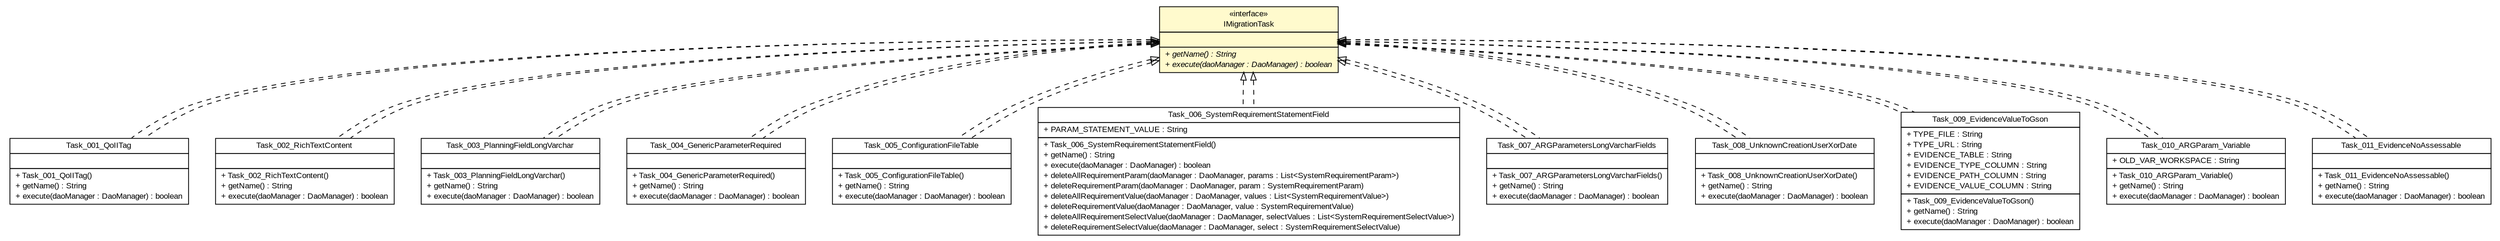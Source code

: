 #!/usr/local/bin/dot
#
# Class diagram 
# Generated by UMLGraph version R5_6-24-gf6e263 (http://www.umlgraph.org/)
#

digraph G {
	edge [fontname="arial",fontsize=10,labelfontname="arial",labelfontsize=10];
	node [fontname="arial",fontsize=10,shape=plaintext];
	nodesep=0.25;
	ranksep=0.5;
	// gov.sandia.cf.dao.migration.IMigrationTask
	c167680 [label=<<table title="gov.sandia.cf.dao.migration.IMigrationTask" border="0" cellborder="1" cellspacing="0" cellpadding="2" port="p" bgcolor="lemonChiffon" href="./IMigrationTask.html">
		<tr><td><table border="0" cellspacing="0" cellpadding="1">
<tr><td align="center" balign="center"> &#171;interface&#187; </td></tr>
<tr><td align="center" balign="center"> IMigrationTask </td></tr>
		</table></td></tr>
		<tr><td><table border="0" cellspacing="0" cellpadding="1">
<tr><td align="left" balign="left">  </td></tr>
		</table></td></tr>
		<tr><td><table border="0" cellspacing="0" cellpadding="1">
<tr><td align="left" balign="left"><font face="arial italic" point-size="10.0"> + getName() : String </font></td></tr>
<tr><td align="left" balign="left"><font face="arial italic" point-size="10.0"> + execute(daoManager : DaoManager) : boolean </font></td></tr>
		</table></td></tr>
		</table>>, URL="./IMigrationTask.html", fontname="arial", fontcolor="black", fontsize=10.0];
	// gov.sandia.cf.dao.migration.tasks.Task_001_QoIITag
	c167681 [label=<<table title="gov.sandia.cf.dao.migration.tasks.Task_001_QoIITag" border="0" cellborder="1" cellspacing="0" cellpadding="2" port="p" href="./tasks/Task_001_QoIITag.html">
		<tr><td><table border="0" cellspacing="0" cellpadding="1">
<tr><td align="center" balign="center"> Task_001_QoIITag </td></tr>
		</table></td></tr>
		<tr><td><table border="0" cellspacing="0" cellpadding="1">
<tr><td align="left" balign="left">  </td></tr>
		</table></td></tr>
		<tr><td><table border="0" cellspacing="0" cellpadding="1">
<tr><td align="left" balign="left"> + Task_001_QoIITag() </td></tr>
<tr><td align="left" balign="left"> + getName() : String </td></tr>
<tr><td align="left" balign="left"> + execute(daoManager : DaoManager) : boolean </td></tr>
		</table></td></tr>
		</table>>, URL="./tasks/Task_001_QoIITag.html", fontname="arial", fontcolor="black", fontsize=10.0];
	// gov.sandia.cf.dao.migration.tasks.Task_002_RichTextContent
	c167682 [label=<<table title="gov.sandia.cf.dao.migration.tasks.Task_002_RichTextContent" border="0" cellborder="1" cellspacing="0" cellpadding="2" port="p" href="./tasks/Task_002_RichTextContent.html">
		<tr><td><table border="0" cellspacing="0" cellpadding="1">
<tr><td align="center" balign="center"> Task_002_RichTextContent </td></tr>
		</table></td></tr>
		<tr><td><table border="0" cellspacing="0" cellpadding="1">
<tr><td align="left" balign="left">  </td></tr>
		</table></td></tr>
		<tr><td><table border="0" cellspacing="0" cellpadding="1">
<tr><td align="left" balign="left"> + Task_002_RichTextContent() </td></tr>
<tr><td align="left" balign="left"> + getName() : String </td></tr>
<tr><td align="left" balign="left"> + execute(daoManager : DaoManager) : boolean </td></tr>
		</table></td></tr>
		</table>>, URL="./tasks/Task_002_RichTextContent.html", fontname="arial", fontcolor="black", fontsize=10.0];
	// gov.sandia.cf.dao.migration.tasks.Task_003_PlanningFieldLongVarchar
	c167683 [label=<<table title="gov.sandia.cf.dao.migration.tasks.Task_003_PlanningFieldLongVarchar" border="0" cellborder="1" cellspacing="0" cellpadding="2" port="p" href="./tasks/Task_003_PlanningFieldLongVarchar.html">
		<tr><td><table border="0" cellspacing="0" cellpadding="1">
<tr><td align="center" balign="center"> Task_003_PlanningFieldLongVarchar </td></tr>
		</table></td></tr>
		<tr><td><table border="0" cellspacing="0" cellpadding="1">
<tr><td align="left" balign="left">  </td></tr>
		</table></td></tr>
		<tr><td><table border="0" cellspacing="0" cellpadding="1">
<tr><td align="left" balign="left"> + Task_003_PlanningFieldLongVarchar() </td></tr>
<tr><td align="left" balign="left"> + getName() : String </td></tr>
<tr><td align="left" balign="left"> + execute(daoManager : DaoManager) : boolean </td></tr>
		</table></td></tr>
		</table>>, URL="./tasks/Task_003_PlanningFieldLongVarchar.html", fontname="arial", fontcolor="black", fontsize=10.0];
	// gov.sandia.cf.dao.migration.tasks.Task_004_GenericParameterRequired
	c167684 [label=<<table title="gov.sandia.cf.dao.migration.tasks.Task_004_GenericParameterRequired" border="0" cellborder="1" cellspacing="0" cellpadding="2" port="p" href="./tasks/Task_004_GenericParameterRequired.html">
		<tr><td><table border="0" cellspacing="0" cellpadding="1">
<tr><td align="center" balign="center"> Task_004_GenericParameterRequired </td></tr>
		</table></td></tr>
		<tr><td><table border="0" cellspacing="0" cellpadding="1">
<tr><td align="left" balign="left">  </td></tr>
		</table></td></tr>
		<tr><td><table border="0" cellspacing="0" cellpadding="1">
<tr><td align="left" balign="left"> + Task_004_GenericParameterRequired() </td></tr>
<tr><td align="left" balign="left"> + getName() : String </td></tr>
<tr><td align="left" balign="left"> + execute(daoManager : DaoManager) : boolean </td></tr>
		</table></td></tr>
		</table>>, URL="./tasks/Task_004_GenericParameterRequired.html", fontname="arial", fontcolor="black", fontsize=10.0];
	// gov.sandia.cf.dao.migration.tasks.Task_005_ConfigurationFileTable
	c167685 [label=<<table title="gov.sandia.cf.dao.migration.tasks.Task_005_ConfigurationFileTable" border="0" cellborder="1" cellspacing="0" cellpadding="2" port="p" href="./tasks/Task_005_ConfigurationFileTable.html">
		<tr><td><table border="0" cellspacing="0" cellpadding="1">
<tr><td align="center" balign="center"> Task_005_ConfigurationFileTable </td></tr>
		</table></td></tr>
		<tr><td><table border="0" cellspacing="0" cellpadding="1">
<tr><td align="left" balign="left">  </td></tr>
		</table></td></tr>
		<tr><td><table border="0" cellspacing="0" cellpadding="1">
<tr><td align="left" balign="left"> + Task_005_ConfigurationFileTable() </td></tr>
<tr><td align="left" balign="left"> + getName() : String </td></tr>
<tr><td align="left" balign="left"> + execute(daoManager : DaoManager) : boolean </td></tr>
		</table></td></tr>
		</table>>, URL="./tasks/Task_005_ConfigurationFileTable.html", fontname="arial", fontcolor="black", fontsize=10.0];
	// gov.sandia.cf.dao.migration.tasks.Task_006_SystemRequirementStatementField
	c167686 [label=<<table title="gov.sandia.cf.dao.migration.tasks.Task_006_SystemRequirementStatementField" border="0" cellborder="1" cellspacing="0" cellpadding="2" port="p" href="./tasks/Task_006_SystemRequirementStatementField.html">
		<tr><td><table border="0" cellspacing="0" cellpadding="1">
<tr><td align="center" balign="center"> Task_006_SystemRequirementStatementField </td></tr>
		</table></td></tr>
		<tr><td><table border="0" cellspacing="0" cellpadding="1">
<tr><td align="left" balign="left"> + PARAM_STATEMENT_VALUE : String </td></tr>
		</table></td></tr>
		<tr><td><table border="0" cellspacing="0" cellpadding="1">
<tr><td align="left" balign="left"> + Task_006_SystemRequirementStatementField() </td></tr>
<tr><td align="left" balign="left"> + getName() : String </td></tr>
<tr><td align="left" balign="left"> + execute(daoManager : DaoManager) : boolean </td></tr>
<tr><td align="left" balign="left"> + deleteAllRequirementParam(daoManager : DaoManager, params : List&lt;SystemRequirementParam&gt;) </td></tr>
<tr><td align="left" balign="left"> + deleteRequirementParam(daoManager : DaoManager, param : SystemRequirementParam) </td></tr>
<tr><td align="left" balign="left"> + deleteAllRequirementValue(daoManager : DaoManager, values : List&lt;SystemRequirementValue&gt;) </td></tr>
<tr><td align="left" balign="left"> + deleteRequirementValue(daoManager : DaoManager, value : SystemRequirementValue) </td></tr>
<tr><td align="left" balign="left"> + deleteAllRequirementSelectValue(daoManager : DaoManager, selectValues : List&lt;SystemRequirementSelectValue&gt;) </td></tr>
<tr><td align="left" balign="left"> + deleteRequirementSelectValue(daoManager : DaoManager, select : SystemRequirementSelectValue) </td></tr>
		</table></td></tr>
		</table>>, URL="./tasks/Task_006_SystemRequirementStatementField.html", fontname="arial", fontcolor="black", fontsize=10.0];
	// gov.sandia.cf.dao.migration.tasks.Task_007_ARGParametersLongVarcharFields
	c167687 [label=<<table title="gov.sandia.cf.dao.migration.tasks.Task_007_ARGParametersLongVarcharFields" border="0" cellborder="1" cellspacing="0" cellpadding="2" port="p" href="./tasks/Task_007_ARGParametersLongVarcharFields.html">
		<tr><td><table border="0" cellspacing="0" cellpadding="1">
<tr><td align="center" balign="center"> Task_007_ARGParametersLongVarcharFields </td></tr>
		</table></td></tr>
		<tr><td><table border="0" cellspacing="0" cellpadding="1">
<tr><td align="left" balign="left">  </td></tr>
		</table></td></tr>
		<tr><td><table border="0" cellspacing="0" cellpadding="1">
<tr><td align="left" balign="left"> + Task_007_ARGParametersLongVarcharFields() </td></tr>
<tr><td align="left" balign="left"> + getName() : String </td></tr>
<tr><td align="left" balign="left"> + execute(daoManager : DaoManager) : boolean </td></tr>
		</table></td></tr>
		</table>>, URL="./tasks/Task_007_ARGParametersLongVarcharFields.html", fontname="arial", fontcolor="black", fontsize=10.0];
	// gov.sandia.cf.dao.migration.tasks.Task_008_UnknownCreationUserXorDate
	c167688 [label=<<table title="gov.sandia.cf.dao.migration.tasks.Task_008_UnknownCreationUserXorDate" border="0" cellborder="1" cellspacing="0" cellpadding="2" port="p" href="./tasks/Task_008_UnknownCreationUserXorDate.html">
		<tr><td><table border="0" cellspacing="0" cellpadding="1">
<tr><td align="center" balign="center"> Task_008_UnknownCreationUserXorDate </td></tr>
		</table></td></tr>
		<tr><td><table border="0" cellspacing="0" cellpadding="1">
<tr><td align="left" balign="left">  </td></tr>
		</table></td></tr>
		<tr><td><table border="0" cellspacing="0" cellpadding="1">
<tr><td align="left" balign="left"> + Task_008_UnknownCreationUserXorDate() </td></tr>
<tr><td align="left" balign="left"> + getName() : String </td></tr>
<tr><td align="left" balign="left"> + execute(daoManager : DaoManager) : boolean </td></tr>
		</table></td></tr>
		</table>>, URL="./tasks/Task_008_UnknownCreationUserXorDate.html", fontname="arial", fontcolor="black", fontsize=10.0];
	// gov.sandia.cf.dao.migration.tasks.Task_009_EvidenceValueToGson
	c167689 [label=<<table title="gov.sandia.cf.dao.migration.tasks.Task_009_EvidenceValueToGson" border="0" cellborder="1" cellspacing="0" cellpadding="2" port="p" href="./tasks/Task_009_EvidenceValueToGson.html">
		<tr><td><table border="0" cellspacing="0" cellpadding="1">
<tr><td align="center" balign="center"> Task_009_EvidenceValueToGson </td></tr>
		</table></td></tr>
		<tr><td><table border="0" cellspacing="0" cellpadding="1">
<tr><td align="left" balign="left"> + TYPE_FILE : String </td></tr>
<tr><td align="left" balign="left"> + TYPE_URL : String </td></tr>
<tr><td align="left" balign="left"> + EVIDENCE_TABLE : String </td></tr>
<tr><td align="left" balign="left"> + EVIDENCE_TYPE_COLUMN : String </td></tr>
<tr><td align="left" balign="left"> + EVIDENCE_PATH_COLUMN : String </td></tr>
<tr><td align="left" balign="left"> + EVIDENCE_VALUE_COLUMN : String </td></tr>
		</table></td></tr>
		<tr><td><table border="0" cellspacing="0" cellpadding="1">
<tr><td align="left" balign="left"> + Task_009_EvidenceValueToGson() </td></tr>
<tr><td align="left" balign="left"> + getName() : String </td></tr>
<tr><td align="left" balign="left"> + execute(daoManager : DaoManager) : boolean </td></tr>
		</table></td></tr>
		</table>>, URL="./tasks/Task_009_EvidenceValueToGson.html", fontname="arial", fontcolor="black", fontsize=10.0];
	// gov.sandia.cf.dao.migration.tasks.Task_010_ARGParam_Variable
	c167690 [label=<<table title="gov.sandia.cf.dao.migration.tasks.Task_010_ARGParam_Variable" border="0" cellborder="1" cellspacing="0" cellpadding="2" port="p" href="./tasks/Task_010_ARGParam_Variable.html">
		<tr><td><table border="0" cellspacing="0" cellpadding="1">
<tr><td align="center" balign="center"> Task_010_ARGParam_Variable </td></tr>
		</table></td></tr>
		<tr><td><table border="0" cellspacing="0" cellpadding="1">
<tr><td align="left" balign="left"> + OLD_VAR_WORKSPACE : String </td></tr>
		</table></td></tr>
		<tr><td><table border="0" cellspacing="0" cellpadding="1">
<tr><td align="left" balign="left"> + Task_010_ARGParam_Variable() </td></tr>
<tr><td align="left" balign="left"> + getName() : String </td></tr>
<tr><td align="left" balign="left"> + execute(daoManager : DaoManager) : boolean </td></tr>
		</table></td></tr>
		</table>>, URL="./tasks/Task_010_ARGParam_Variable.html", fontname="arial", fontcolor="black", fontsize=10.0];
	// gov.sandia.cf.dao.migration.tasks.Task_011_EvidenceNoAssessable
	c167691 [label=<<table title="gov.sandia.cf.dao.migration.tasks.Task_011_EvidenceNoAssessable" border="0" cellborder="1" cellspacing="0" cellpadding="2" port="p" href="./tasks/Task_011_EvidenceNoAssessable.html">
		<tr><td><table border="0" cellspacing="0" cellpadding="1">
<tr><td align="center" balign="center"> Task_011_EvidenceNoAssessable </td></tr>
		</table></td></tr>
		<tr><td><table border="0" cellspacing="0" cellpadding="1">
<tr><td align="left" balign="left">  </td></tr>
		</table></td></tr>
		<tr><td><table border="0" cellspacing="0" cellpadding="1">
<tr><td align="left" balign="left"> + Task_011_EvidenceNoAssessable() </td></tr>
<tr><td align="left" balign="left"> + getName() : String </td></tr>
<tr><td align="left" balign="left"> + execute(daoManager : DaoManager) : boolean </td></tr>
		</table></td></tr>
		</table>>, URL="./tasks/Task_011_EvidenceNoAssessable.html", fontname="arial", fontcolor="black", fontsize=10.0];
	//gov.sandia.cf.dao.migration.tasks.Task_001_QoIITag implements gov.sandia.cf.dao.migration.IMigrationTask
	c167680:p -> c167681:p [dir=back,arrowtail=empty,style=dashed];
	//gov.sandia.cf.dao.migration.tasks.Task_002_RichTextContent implements gov.sandia.cf.dao.migration.IMigrationTask
	c167680:p -> c167682:p [dir=back,arrowtail=empty,style=dashed];
	//gov.sandia.cf.dao.migration.tasks.Task_003_PlanningFieldLongVarchar implements gov.sandia.cf.dao.migration.IMigrationTask
	c167680:p -> c167683:p [dir=back,arrowtail=empty,style=dashed];
	//gov.sandia.cf.dao.migration.tasks.Task_004_GenericParameterRequired implements gov.sandia.cf.dao.migration.IMigrationTask
	c167680:p -> c167684:p [dir=back,arrowtail=empty,style=dashed];
	//gov.sandia.cf.dao.migration.tasks.Task_005_ConfigurationFileTable implements gov.sandia.cf.dao.migration.IMigrationTask
	c167680:p -> c167685:p [dir=back,arrowtail=empty,style=dashed];
	//gov.sandia.cf.dao.migration.tasks.Task_006_SystemRequirementStatementField implements gov.sandia.cf.dao.migration.IMigrationTask
	c167680:p -> c167686:p [dir=back,arrowtail=empty,style=dashed];
	//gov.sandia.cf.dao.migration.tasks.Task_007_ARGParametersLongVarcharFields implements gov.sandia.cf.dao.migration.IMigrationTask
	c167680:p -> c167687:p [dir=back,arrowtail=empty,style=dashed];
	//gov.sandia.cf.dao.migration.tasks.Task_008_UnknownCreationUserXorDate implements gov.sandia.cf.dao.migration.IMigrationTask
	c167680:p -> c167688:p [dir=back,arrowtail=empty,style=dashed];
	//gov.sandia.cf.dao.migration.tasks.Task_009_EvidenceValueToGson implements gov.sandia.cf.dao.migration.IMigrationTask
	c167680:p -> c167689:p [dir=back,arrowtail=empty,style=dashed];
	//gov.sandia.cf.dao.migration.tasks.Task_010_ARGParam_Variable implements gov.sandia.cf.dao.migration.IMigrationTask
	c167680:p -> c167690:p [dir=back,arrowtail=empty,style=dashed];
	//gov.sandia.cf.dao.migration.tasks.Task_011_EvidenceNoAssessable implements gov.sandia.cf.dao.migration.IMigrationTask
	c167680:p -> c167691:p [dir=back,arrowtail=empty,style=dashed];
	//gov.sandia.cf.dao.migration.tasks.Task_011_EvidenceNoAssessable implements gov.sandia.cf.dao.migration.IMigrationTask
	c167680:p -> c167691:p [dir=back,arrowtail=empty,style=dashed];
	//gov.sandia.cf.dao.migration.tasks.Task_010_ARGParam_Variable implements gov.sandia.cf.dao.migration.IMigrationTask
	c167680:p -> c167690:p [dir=back,arrowtail=empty,style=dashed];
	//gov.sandia.cf.dao.migration.tasks.Task_009_EvidenceValueToGson implements gov.sandia.cf.dao.migration.IMigrationTask
	c167680:p -> c167689:p [dir=back,arrowtail=empty,style=dashed];
	//gov.sandia.cf.dao.migration.tasks.Task_008_UnknownCreationUserXorDate implements gov.sandia.cf.dao.migration.IMigrationTask
	c167680:p -> c167688:p [dir=back,arrowtail=empty,style=dashed];
	//gov.sandia.cf.dao.migration.tasks.Task_007_ARGParametersLongVarcharFields implements gov.sandia.cf.dao.migration.IMigrationTask
	c167680:p -> c167687:p [dir=back,arrowtail=empty,style=dashed];
	//gov.sandia.cf.dao.migration.tasks.Task_006_SystemRequirementStatementField implements gov.sandia.cf.dao.migration.IMigrationTask
	c167680:p -> c167686:p [dir=back,arrowtail=empty,style=dashed];
	//gov.sandia.cf.dao.migration.tasks.Task_005_ConfigurationFileTable implements gov.sandia.cf.dao.migration.IMigrationTask
	c167680:p -> c167685:p [dir=back,arrowtail=empty,style=dashed];
	//gov.sandia.cf.dao.migration.tasks.Task_004_GenericParameterRequired implements gov.sandia.cf.dao.migration.IMigrationTask
	c167680:p -> c167684:p [dir=back,arrowtail=empty,style=dashed];
	//gov.sandia.cf.dao.migration.tasks.Task_003_PlanningFieldLongVarchar implements gov.sandia.cf.dao.migration.IMigrationTask
	c167680:p -> c167683:p [dir=back,arrowtail=empty,style=dashed];
	//gov.sandia.cf.dao.migration.tasks.Task_002_RichTextContent implements gov.sandia.cf.dao.migration.IMigrationTask
	c167680:p -> c167682:p [dir=back,arrowtail=empty,style=dashed];
	//gov.sandia.cf.dao.migration.tasks.Task_001_QoIITag implements gov.sandia.cf.dao.migration.IMigrationTask
	c167680:p -> c167681:p [dir=back,arrowtail=empty,style=dashed];
}

